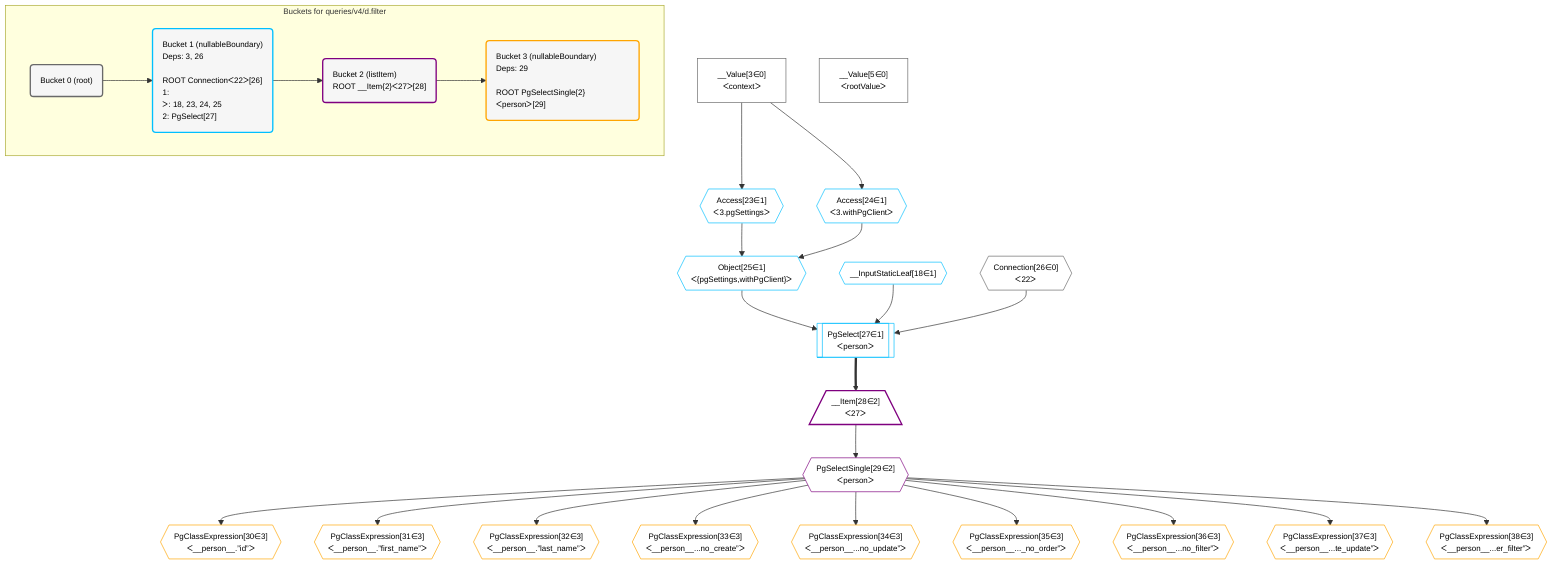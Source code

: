 %%{init: {'themeVariables': { 'fontSize': '12px'}}}%%
graph TD
    classDef path fill:#eee,stroke:#000,color:#000
    classDef plan fill:#fff,stroke-width:1px,color:#000
    classDef itemplan fill:#fff,stroke-width:2px,color:#000
    classDef unbatchedplan fill:#dff,stroke-width:1px,color:#000
    classDef sideeffectplan fill:#fcc,stroke-width:2px,color:#000
    classDef bucket fill:#f6f6f6,color:#000,stroke-width:2px,text-align:left


    %% define steps
    __Value3["__Value[3∈0]<br />ᐸcontextᐳ"]:::plan
    __Value5["__Value[5∈0]<br />ᐸrootValueᐳ"]:::plan
    __InputStaticLeaf18{{"__InputStaticLeaf[18∈1]"}}:::plan
    Access23{{"Access[23∈1]<br />ᐸ3.pgSettingsᐳ"}}:::plan
    Access24{{"Access[24∈1]<br />ᐸ3.withPgClientᐳ"}}:::plan
    Object25{{"Object[25∈1]<br />ᐸ{pgSettings,withPgClient}ᐳ"}}:::plan
    Connection26{{"Connection[26∈0]<br />ᐸ22ᐳ"}}:::plan
    PgSelect27[["PgSelect[27∈1]<br />ᐸpersonᐳ"]]:::plan
    __Item28[/"__Item[28∈2]<br />ᐸ27ᐳ"\]:::itemplan
    PgSelectSingle29{{"PgSelectSingle[29∈2]<br />ᐸpersonᐳ"}}:::plan
    PgClassExpression30{{"PgClassExpression[30∈3]<br />ᐸ__person__.”id”ᐳ"}}:::plan
    PgClassExpression31{{"PgClassExpression[31∈3]<br />ᐸ__person__.”first_name”ᐳ"}}:::plan
    PgClassExpression32{{"PgClassExpression[32∈3]<br />ᐸ__person__.”last_name”ᐳ"}}:::plan
    PgClassExpression33{{"PgClassExpression[33∈3]<br />ᐸ__person__...no_create”ᐳ"}}:::plan
    PgClassExpression34{{"PgClassExpression[34∈3]<br />ᐸ__person__...no_update”ᐳ"}}:::plan
    PgClassExpression35{{"PgClassExpression[35∈3]<br />ᐸ__person__..._no_order”ᐳ"}}:::plan
    PgClassExpression36{{"PgClassExpression[36∈3]<br />ᐸ__person__...no_filter”ᐳ"}}:::plan
    PgClassExpression37{{"PgClassExpression[37∈3]<br />ᐸ__person__...te_update”ᐳ"}}:::plan
    PgClassExpression38{{"PgClassExpression[38∈3]<br />ᐸ__person__...er_filter”ᐳ"}}:::plan

    %% plan dependencies
    __Value3 --> Access23
    __Value3 --> Access24
    Access23 & Access24 --> Object25
    Object25 & __InputStaticLeaf18 & Connection26 --> PgSelect27
    PgSelect27 ==> __Item28
    __Item28 --> PgSelectSingle29
    PgSelectSingle29 --> PgClassExpression30
    PgSelectSingle29 --> PgClassExpression31
    PgSelectSingle29 --> PgClassExpression32
    PgSelectSingle29 --> PgClassExpression33
    PgSelectSingle29 --> PgClassExpression34
    PgSelectSingle29 --> PgClassExpression35
    PgSelectSingle29 --> PgClassExpression36
    PgSelectSingle29 --> PgClassExpression37
    PgSelectSingle29 --> PgClassExpression38

    subgraph "Buckets for queries/v4/d.filter"
    Bucket0("Bucket 0 (root)"):::bucket
    classDef bucket0 stroke:#696969
    class Bucket0,__Value3,__Value5,Connection26 bucket0
    Bucket1("Bucket 1 (nullableBoundary)<br />Deps: 3, 26<br /><br />ROOT Connectionᐸ22ᐳ[26]<br />1: <br />ᐳ: 18, 23, 24, 25<br />2: PgSelect[27]"):::bucket
    classDef bucket1 stroke:#00bfff
    class Bucket1,__InputStaticLeaf18,Access23,Access24,Object25,PgSelect27 bucket1
    Bucket2("Bucket 2 (listItem)<br />ROOT __Item{2}ᐸ27ᐳ[28]"):::bucket
    classDef bucket2 stroke:#7f007f
    class Bucket2,__Item28,PgSelectSingle29 bucket2
    Bucket3("Bucket 3 (nullableBoundary)<br />Deps: 29<br /><br />ROOT PgSelectSingle{2}ᐸpersonᐳ[29]"):::bucket
    classDef bucket3 stroke:#ffa500
    class Bucket3,PgClassExpression30,PgClassExpression31,PgClassExpression32,PgClassExpression33,PgClassExpression34,PgClassExpression35,PgClassExpression36,PgClassExpression37,PgClassExpression38 bucket3
    Bucket0 --> Bucket1
    Bucket1 --> Bucket2
    Bucket2 --> Bucket3
    end